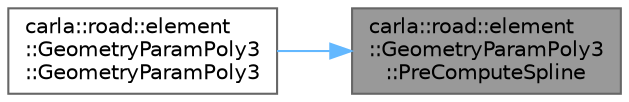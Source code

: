 digraph "carla::road::element::GeometryParamPoly3::PreComputeSpline"
{
 // INTERACTIVE_SVG=YES
 // LATEX_PDF_SIZE
  bgcolor="transparent";
  edge [fontname=Helvetica,fontsize=10,labelfontname=Helvetica,labelfontsize=10];
  node [fontname=Helvetica,fontsize=10,shape=box,height=0.2,width=0.4];
  rankdir="RL";
  Node1 [id="Node000001",label="carla::road::element\l::GeometryParamPoly3\l::PreComputeSpline",height=0.2,width=0.4,color="gray40", fillcolor="grey60", style="filled", fontcolor="black",tooltip=" "];
  Node1 -> Node2 [id="edge1_Node000001_Node000002",dir="back",color="steelblue1",style="solid",tooltip=" "];
  Node2 [id="Node000002",label="carla::road::element\l::GeometryParamPoly3\l::GeometryParamPoly3",height=0.2,width=0.4,color="grey40", fillcolor="white", style="filled",URL="$da/dfa/classcarla_1_1road_1_1element_1_1GeometryParamPoly3.html#afd58dd8cbc333f25a15294d81a432038",tooltip=" "];
}
